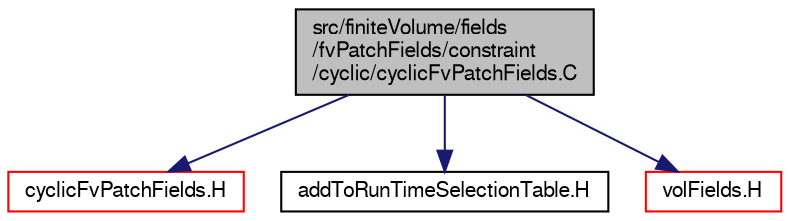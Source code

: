 digraph "src/finiteVolume/fields/fvPatchFields/constraint/cyclic/cyclicFvPatchFields.C"
{
  bgcolor="transparent";
  edge [fontname="FreeSans",fontsize="10",labelfontname="FreeSans",labelfontsize="10"];
  node [fontname="FreeSans",fontsize="10",shape=record];
  Node0 [label="src/finiteVolume/fields\l/fvPatchFields/constraint\l/cyclic/cyclicFvPatchFields.C",height=0.2,width=0.4,color="black", fillcolor="grey75", style="filled", fontcolor="black"];
  Node0 -> Node1 [color="midnightblue",fontsize="10",style="solid",fontname="FreeSans"];
  Node1 [label="cyclicFvPatchFields.H",height=0.2,width=0.4,color="red",URL="$a01562.html"];
  Node0 -> Node215 [color="midnightblue",fontsize="10",style="solid",fontname="FreeSans"];
  Node215 [label="addToRunTimeSelectionTable.H",height=0.2,width=0.4,color="black",URL="$a09263.html",tooltip="Macros for easy insertion into run-time selection tables. "];
  Node0 -> Node216 [color="midnightblue",fontsize="10",style="solid",fontname="FreeSans"];
  Node216 [label="volFields.H",height=0.2,width=0.4,color="red",URL="$a02750.html"];
}
